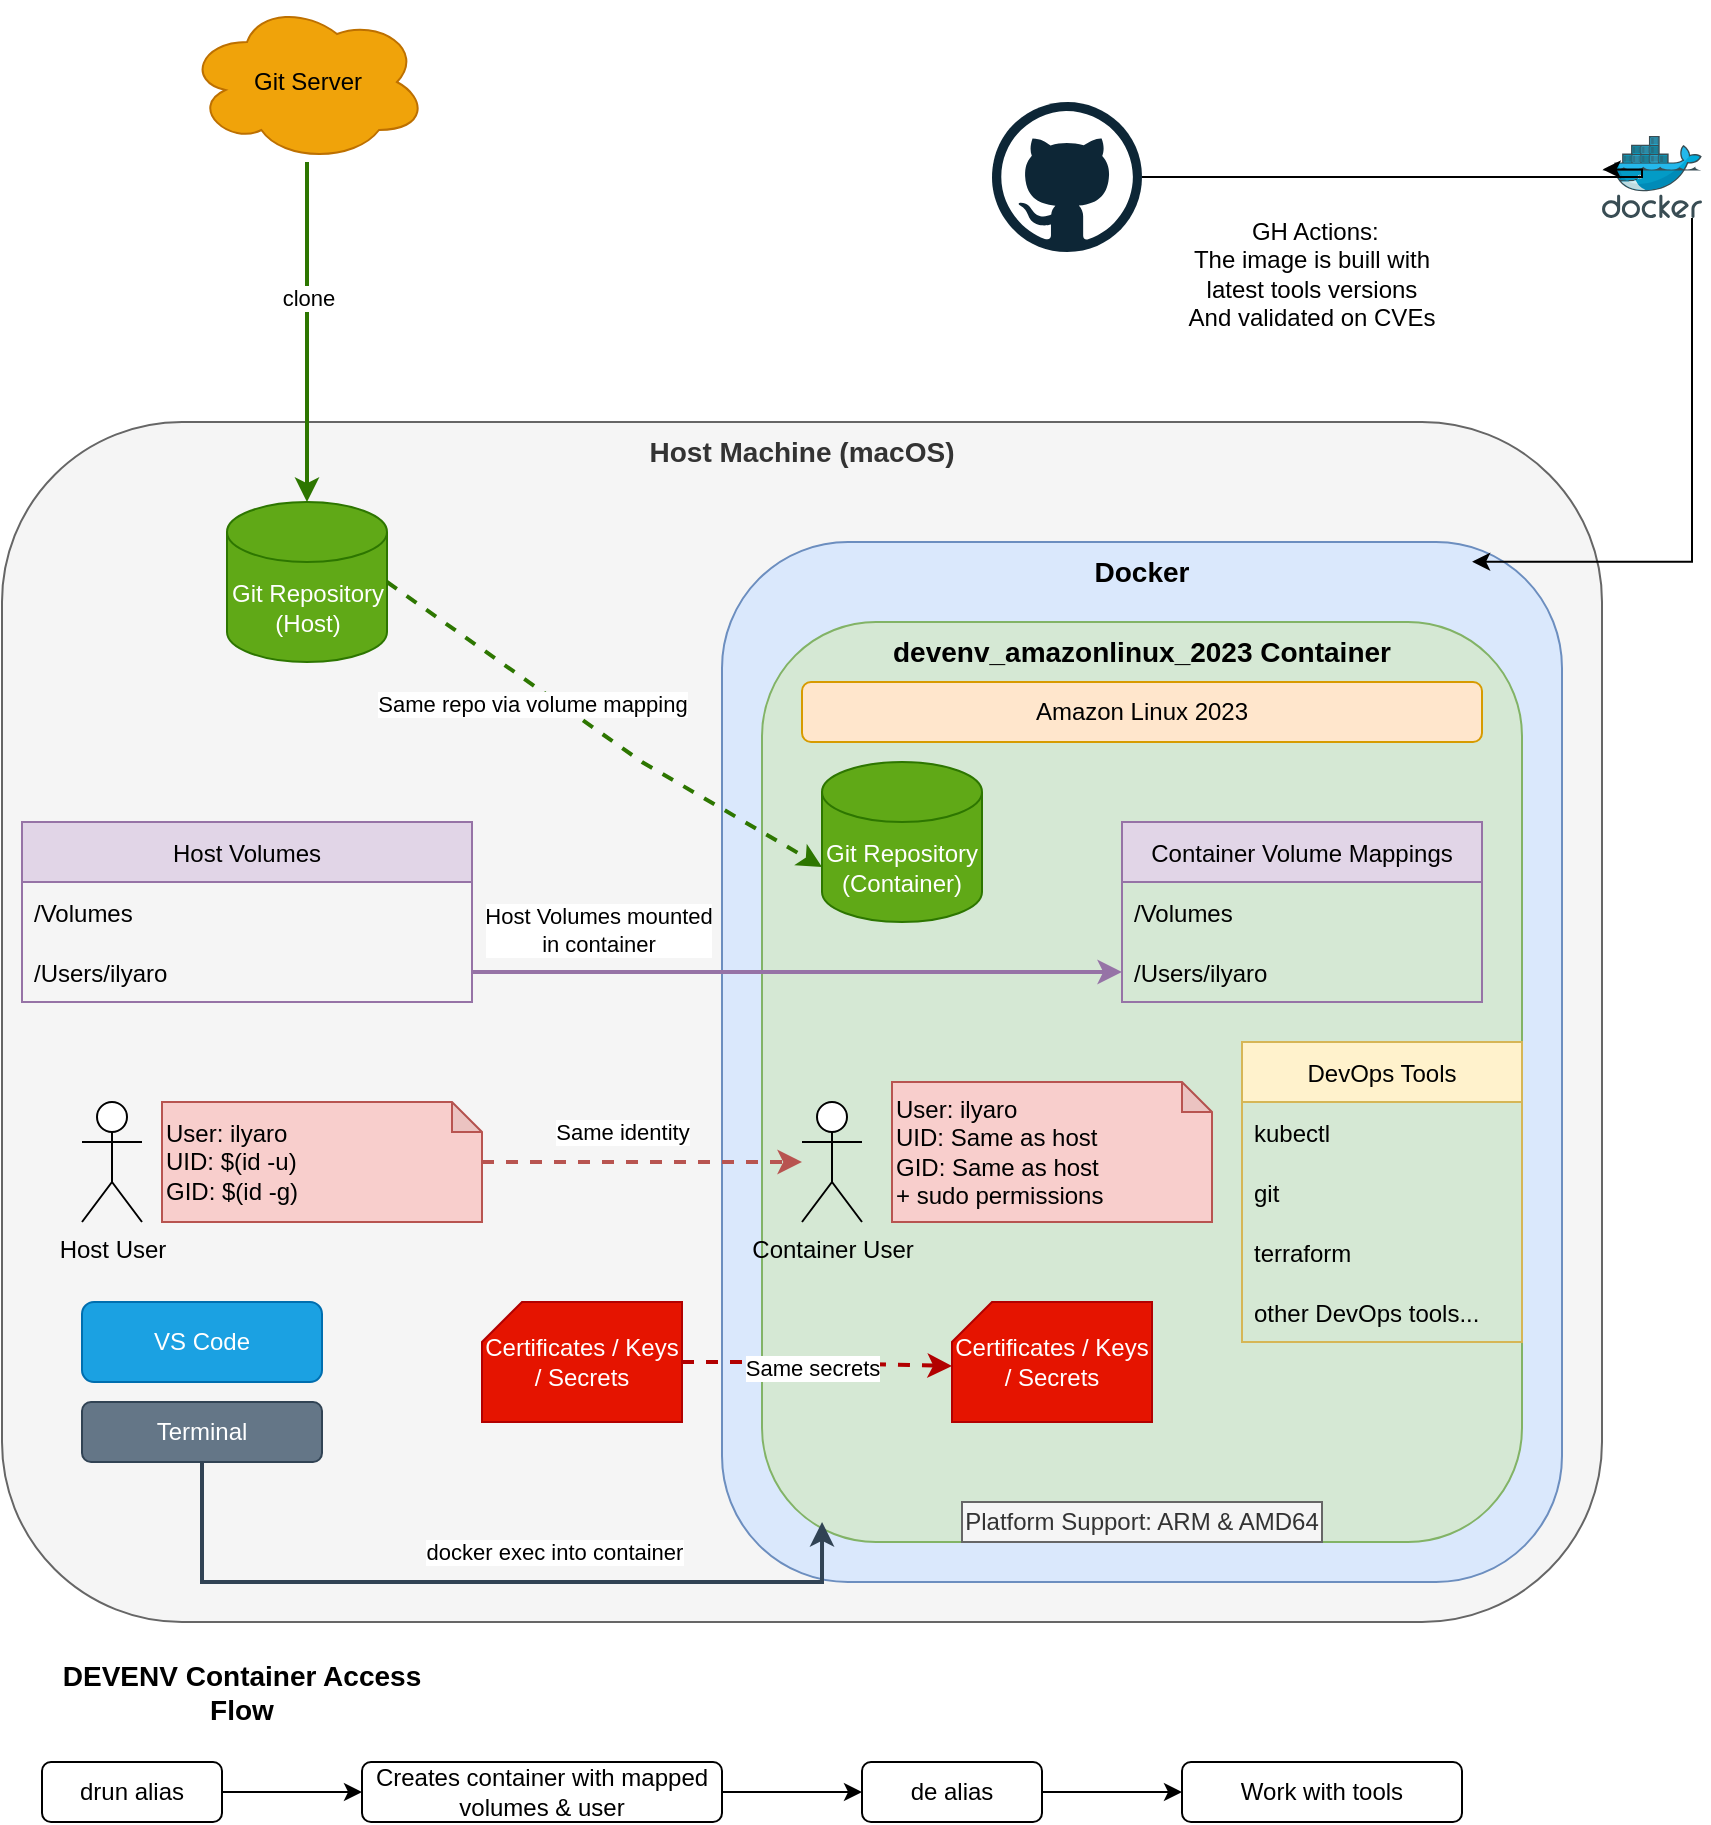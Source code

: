 <mxfile version="24.7.8">
  <diagram name="DevOps Container Environment" id="mRFWqYN62mNXsYdciQFr">
    <mxGraphModel dx="1537" dy="1845" grid="1" gridSize="10" guides="1" tooltips="1" connect="1" arrows="1" fold="1" page="1" pageScale="1" pageWidth="850" pageHeight="1100" math="0" shadow="0">
      <root>
        <mxCell id="0" />
        <mxCell id="1" parent="0" />
        <mxCell id="OBFRpq9fA7amm1uZNBog-1" value="Host Machine (macOS)" style="rounded=1;whiteSpace=wrap;html=1;fillColor=#f5f5f5;strokeColor=#666666;fontColor=#333333;verticalAlign=top;fontSize=14;fontStyle=1" vertex="1" parent="1">
          <mxGeometry x="100" y="100" width="650" height="500" as="geometry" />
        </mxCell>
        <mxCell id="OBFRpq9fA7amm1uZNBog-2" value="Docker" style="rounded=1;whiteSpace=wrap;html=1;fillColor=#dae8fc;strokeColor=#6c8ebf;verticalAlign=top;fontSize=14;fontStyle=1" vertex="1" parent="1">
          <mxGeometry x="150" y="160" width="550" height="400" as="geometry" />
        </mxCell>
        <mxCell id="OBFRpq9fA7amm1uZNBog-3" value="devenv_amazonlinux_2023 Container" style="rounded=1;whiteSpace=wrap;html=1;fillColor=#d5e8d4;strokeColor=#82b366;verticalAlign=top;fontSize=14;fontStyle=1" vertex="1" parent="1">
          <mxGeometry x="200" y="220" width="450" height="300" as="geometry" />
        </mxCell>
        <mxCell id="OBFRpq9fA7amm1uZNBog-4" value="Amazon Linux 2023" style="rounded=1;whiteSpace=wrap;html=1;fillColor=#ffe6cc;strokeColor=#d79b00;fontSize=12;" vertex="1" parent="1">
          <mxGeometry x="225" y="260" width="400" height="30" as="geometry" />
        </mxCell>
        <mxCell id="OBFRpq9fA7amm1uZNBog-5" value="DevOps Tools" style="swimlane;fontStyle=0;childLayout=stackLayout;horizontal=1;startSize=30;horizontalStack=0;resizeParent=1;resizeParentMax=0;resizeLast=0;collapsible=1;marginBottom=0;fillColor=#fff2cc;strokeColor=#d6b656;" vertex="1" parent="1">
          <mxGeometry x="225" y="310" width="140" height="90" as="geometry" />
        </mxCell>
        <mxCell id="OBFRpq9fA7amm1uZNBog-6" value="kubectl" style="text;strokeColor=none;fillColor=none;align=left;verticalAlign=middle;spacingLeft=4;spacingRight=4;overflow=hidden;points=[[0,0.5],[1,0.5]];portConstraint=eastwest;rotatable=0;" vertex="1" parent="OBFRpq9fA7amm1uZNBog-5">
          <mxGeometry y="30" width="140" height="30" as="geometry" />
        </mxCell>
        <mxCell id="OBFRpq9fA7amm1uZNBog-7" value="other DevOps tools..." style="text;strokeColor=none;fillColor=none;align=left;verticalAlign=middle;spacingLeft=4;spacingRight=4;overflow=hidden;points=[[0,0.5],[1,0.5]];portConstraint=eastwest;rotatable=0;" vertex="1" parent="OBFRpq9fA7amm1uZNBog-5">
          <mxGeometry y="60" width="140" height="30" as="geometry" />
        </mxCell>
        <mxCell id="OBFRpq9fA7amm1uZNBog-8" value="Volume Mappings" style="swimlane;fontStyle=0;childLayout=stackLayout;horizontal=1;startSize=30;horizontalStack=0;resizeParent=1;resizeParentMax=0;resizeLast=0;collapsible=1;marginBottom=0;fillColor=#e1d5e7;strokeColor=#9673a6;" vertex="1" parent="1">
          <mxGeometry x="400" y="310" width="225" height="90" as="geometry" />
        </mxCell>
        <mxCell id="OBFRpq9fA7amm1uZNBog-9" value="/Volumes → /Volumes" style="text;strokeColor=none;fillColor=none;align=left;verticalAlign=middle;spacingLeft=4;spacingRight=4;overflow=hidden;points=[[0,0.5],[1,0.5]];portConstraint=eastwest;rotatable=0;" vertex="1" parent="OBFRpq9fA7amm1uZNBog-8">
          <mxGeometry y="30" width="225" height="30" as="geometry" />
        </mxCell>
        <mxCell id="OBFRpq9fA7amm1uZNBog-10" value="${HOME} → ${HOME}" style="text;strokeColor=none;fillColor=none;align=left;verticalAlign=middle;spacingLeft=4;spacingRight=4;overflow=hidden;points=[[0,0.5],[1,0.5]];portConstraint=eastwest;rotatable=0;" vertex="1" parent="OBFRpq9fA7amm1uZNBog-8">
          <mxGeometry y="60" width="225" height="30" as="geometry" />
        </mxCell>
        <mxCell id="OBFRpq9fA7amm1uZNBog-12" value="User Configuration" style="shape=note;whiteSpace=wrap;html=1;backgroundOutline=1;darkOpacity=0.05;fillColor=#f8cecc;strokeColor=#b85450;" vertex="1" parent="1">
          <mxGeometry x="225" y="420" width="140" height="60" as="geometry" />
        </mxCell>
        <mxCell id="OBFRpq9fA7amm1uZNBog-14" value="Workflow" style="text;html=1;strokeColor=none;fillColor=none;align=center;verticalAlign=middle;whiteSpace=wrap;rounded=0;fontSize=14;fontStyle=1" vertex="1" parent="1">
          <mxGeometry x="100" y="600" width="60" height="30" as="geometry" />
        </mxCell>
        <mxCell id="OBFRpq9fA7amm1uZNBog-15" value="drun alias" style="rounded=1;whiteSpace=wrap;html=1;" vertex="1" parent="1">
          <mxGeometry x="170" y="600" width="90" height="30" as="geometry" />
        </mxCell>
        <mxCell id="OBFRpq9fA7amm1uZNBog-16" value="Creates container with mapped volumes &amp; user" style="rounded=1;whiteSpace=wrap;html=1;" vertex="1" parent="1">
          <mxGeometry x="300" y="600" width="180" height="30" as="geometry" />
        </mxCell>
        <mxCell id="OBFRpq9fA7amm1uZNBog-17" value="de alias" style="rounded=1;whiteSpace=wrap;html=1;" vertex="1" parent="1">
          <mxGeometry x="520" y="600" width="90" height="30" as="geometry" />
        </mxCell>
        <mxCell id="OBFRpq9fA7amm1uZNBog-18" value="Work with tools" style="rounded=1;whiteSpace=wrap;html=1;" vertex="1" parent="1">
          <mxGeometry x="650" y="600" width="90" height="30" as="geometry" />
        </mxCell>
        <mxCell id="OBFRpq9fA7amm1uZNBog-19" value="" style="endArrow=classic;html=1;rounded=0;exitX=1;exitY=0.5;exitDx=0;exitDy=0;entryX=0;entryY=0.5;entryDx=0;entryDy=0;" edge="1" parent="1" source="OBFRpq9fA7amm1uZNBog-15" target="OBFRpq9fA7amm1uZNBog-16">
          <mxGeometry width="50" height="50" relative="1" as="geometry">
            <mxPoint x="400" y="420" as="sourcePoint" />
            <mxPoint x="450" y="370" as="targetPoint" />
          </mxGeometry>
        </mxCell>
        <mxCell id="OBFRpq9fA7amm1uZNBog-20" value="" style="endArrow=classic;html=1;rounded=0;exitX=1;exitY=0.5;exitDx=0;exitDy=0;entryX=0;entryY=0.5;entryDx=0;entryDy=0;" edge="1" parent="1" source="OBFRpq9fA7amm1uZNBog-16" target="OBFRpq9fA7amm1uZNBog-17">
          <mxGeometry width="50" height="50" relative="1" as="geometry">
            <mxPoint x="270" y="615" as="sourcePoint" />
            <mxPoint x="310" y="615" as="targetPoint" />
          </mxGeometry>
        </mxCell>
        <mxCell id="OBFRpq9fA7amm1uZNBog-21" value="" style="endArrow=classic;html=1;rounded=0;exitX=1;exitY=0.5;exitDx=0;exitDy=0;entryX=0;entryY=0.5;entryDx=0;entryDy=0;" edge="1" parent="1" source="OBFRpq9fA7amm1uZNBog-17" target="OBFRpq9fA7amm1uZNBog-18">
          <mxGeometry width="50" height="50" relative="1" as="geometry">
            <mxPoint x="490" y="615" as="sourcePoint" />
            <mxPoint x="530" y="615" as="targetPoint" />
          </mxGeometry>
        </mxCell>
        <mxCell id="OBFRpq9fA7amm1uZNBog-22" value="Platform Support: ARM &amp; AMD64" style="text;html=1;strokeColor=#666666;fillColor=#f5f5f5;align=center;verticalAlign=middle;whiteSpace=wrap;rounded=0;fontColor=#333333;" vertex="1" parent="1">
          <mxGeometry x="225" y="490" width="400" height="20" as="geometry" />
        </mxCell>
        <mxCell id="OBFRpq9fA7amm1uZNBog-23" value="Host Machine (macOS)" style="rounded=1;whiteSpace=wrap;html=1;fillColor=#f5f5f5;strokeColor=#666666;fontColor=#333333;verticalAlign=top;fontSize=14;fontStyle=1" vertex="1" parent="1">
          <mxGeometry x="40" y="40" width="800" height="600" as="geometry" />
        </mxCell>
        <mxCell id="OBFRpq9fA7amm1uZNBog-24" value="Docker" style="rounded=1;whiteSpace=wrap;html=1;fillColor=#dae8fc;strokeColor=#6c8ebf;verticalAlign=top;fontSize=14;fontStyle=1" vertex="1" parent="1">
          <mxGeometry x="400" y="100" width="420" height="520" as="geometry" />
        </mxCell>
        <mxCell id="OBFRpq9fA7amm1uZNBog-25" value="devenv_amazonlinux_2023 Container" style="rounded=1;whiteSpace=wrap;html=1;fillColor=#d5e8d4;strokeColor=#82b366;verticalAlign=top;fontSize=14;fontStyle=1" vertex="1" parent="1">
          <mxGeometry x="420" y="140" width="380" height="460" as="geometry" />
        </mxCell>
        <mxCell id="OBFRpq9fA7amm1uZNBog-26" value="Amazon Linux 2023" style="rounded=1;whiteSpace=wrap;html=1;fillColor=#ffe6cc;strokeColor=#d79b00;fontSize=12;" vertex="1" parent="1">
          <mxGeometry x="440" y="170" width="340" height="30" as="geometry" />
        </mxCell>
        <mxCell id="OBFRpq9fA7amm1uZNBog-27" value="DevOps Tools" style="swimlane;fontStyle=0;childLayout=stackLayout;horizontal=1;startSize=30;horizontalStack=0;resizeParent=1;resizeParentMax=0;resizeLast=0;collapsible=1;marginBottom=0;fillColor=#fff2cc;strokeColor=#d6b656;" vertex="1" parent="1">
          <mxGeometry x="660" y="350" width="140" height="150" as="geometry" />
        </mxCell>
        <mxCell id="OBFRpq9fA7amm1uZNBog-28" value="kubectl" style="text;strokeColor=none;fillColor=none;align=left;verticalAlign=middle;spacingLeft=4;spacingRight=4;overflow=hidden;points=[[0,0.5],[1,0.5]];portConstraint=eastwest;rotatable=0;" vertex="1" parent="OBFRpq9fA7amm1uZNBog-27">
          <mxGeometry y="30" width="140" height="30" as="geometry" />
        </mxCell>
        <mxCell id="OBFRpq9fA7amm1uZNBog-29" value="git" style="text;strokeColor=none;fillColor=none;align=left;verticalAlign=middle;spacingLeft=4;spacingRight=4;overflow=hidden;points=[[0,0.5],[1,0.5]];portConstraint=eastwest;rotatable=0;" vertex="1" parent="OBFRpq9fA7amm1uZNBog-27">
          <mxGeometry y="60" width="140" height="30" as="geometry" />
        </mxCell>
        <mxCell id="OBFRpq9fA7amm1uZNBog-30" value="terraform" style="text;strokeColor=none;fillColor=none;align=left;verticalAlign=middle;spacingLeft=4;spacingRight=4;overflow=hidden;points=[[0,0.5],[1,0.5]];portConstraint=eastwest;rotatable=0;" vertex="1" parent="OBFRpq9fA7amm1uZNBog-27">
          <mxGeometry y="90" width="140" height="30" as="geometry" />
        </mxCell>
        <mxCell id="OBFRpq9fA7amm1uZNBog-31" value="other DevOps tools..." style="text;strokeColor=none;fillColor=none;align=left;verticalAlign=middle;spacingLeft=4;spacingRight=4;overflow=hidden;points=[[0,0.5],[1,0.5]];portConstraint=eastwest;rotatable=0;" vertex="1" parent="OBFRpq9fA7amm1uZNBog-27">
          <mxGeometry y="120" width="140" height="30" as="geometry" />
        </mxCell>
        <mxCell id="OBFRpq9fA7amm1uZNBog-32" value="Host Volumes" style="swimlane;fontStyle=0;childLayout=stackLayout;horizontal=1;startSize=30;horizontalStack=0;resizeParent=1;resizeParentMax=0;resizeLast=0;collapsible=1;marginBottom=0;fillColor=#e1d5e7;strokeColor=#9673a6;" vertex="1" parent="1">
          <mxGeometry x="50" y="240" width="225" height="90" as="geometry" />
        </mxCell>
        <mxCell id="OBFRpq9fA7amm1uZNBog-33" value="/Volumes" style="text;strokeColor=none;fillColor=none;align=left;verticalAlign=middle;spacingLeft=4;spacingRight=4;overflow=hidden;points=[[0,0.5],[1,0.5]];portConstraint=eastwest;rotatable=0;" vertex="1" parent="OBFRpq9fA7amm1uZNBog-32">
          <mxGeometry y="30" width="225" height="30" as="geometry" />
        </mxCell>
        <mxCell id="OBFRpq9fA7amm1uZNBog-34" value="/Users/ilyaro" style="text;strokeColor=none;fillColor=none;align=left;verticalAlign=middle;spacingLeft=4;spacingRight=4;overflow=hidden;points=[[0,0.5],[1,0.5]];portConstraint=eastwest;rotatable=0;" vertex="1" parent="OBFRpq9fA7amm1uZNBog-32">
          <mxGeometry y="60" width="225" height="30" as="geometry" />
        </mxCell>
        <mxCell id="OBFRpq9fA7amm1uZNBog-36" value="Container Volume Mappings" style="swimlane;fontStyle=0;childLayout=stackLayout;horizontal=1;startSize=30;horizontalStack=0;resizeParent=1;resizeParentMax=0;resizeLast=0;collapsible=1;marginBottom=0;fillColor=#e1d5e7;strokeColor=#9673a6;" vertex="1" parent="1">
          <mxGeometry x="600" y="240" width="180" height="90" as="geometry" />
        </mxCell>
        <mxCell id="OBFRpq9fA7amm1uZNBog-37" value="/Volumes" style="text;strokeColor=none;fillColor=none;align=left;verticalAlign=middle;spacingLeft=4;spacingRight=4;overflow=hidden;points=[[0,0.5],[1,0.5]];portConstraint=eastwest;rotatable=0;" vertex="1" parent="OBFRpq9fA7amm1uZNBog-36">
          <mxGeometry y="30" width="180" height="30" as="geometry" />
        </mxCell>
        <mxCell id="OBFRpq9fA7amm1uZNBog-38" value="/Users/ilyaro" style="text;strokeColor=none;fillColor=none;align=left;verticalAlign=middle;spacingLeft=4;spacingRight=4;overflow=hidden;points=[[0,0.5],[1,0.5]];portConstraint=eastwest;rotatable=0;" vertex="1" parent="OBFRpq9fA7amm1uZNBog-36">
          <mxGeometry y="60" width="180" height="30" as="geometry" />
        </mxCell>
        <mxCell id="OBFRpq9fA7amm1uZNBog-40" value="" style="endArrow=classic;html=1;rounded=0;exitX=1;exitY=0.5;exitDx=0;exitDy=0;entryX=0;entryY=0.5;entryDx=0;entryDy=0;strokeColor=#9673a6;strokeWidth=2;" edge="1" parent="1" source="OBFRpq9fA7amm1uZNBog-34" target="OBFRpq9fA7amm1uZNBog-38">
          <mxGeometry width="50" height="50" relative="1" as="geometry">
            <mxPoint x="400" y="420" as="sourcePoint" />
            <mxPoint x="450" y="370" as="targetPoint" />
          </mxGeometry>
        </mxCell>
        <mxCell id="OBFRpq9fA7amm1uZNBog-43" value="Host User" style="shape=umlActor;verticalLabelPosition=bottom;verticalAlign=top;html=1;outlineConnect=0;" vertex="1" parent="1">
          <mxGeometry x="80" y="380" width="30" height="60" as="geometry" />
        </mxCell>
        <mxCell id="OBFRpq9fA7amm1uZNBog-44" value="User: ilyaro&lt;br&gt;UID: $(id -u)&lt;br&gt;GID: $(id -g)" style="shape=note;whiteSpace=wrap;html=1;backgroundOutline=1;darkOpacity=0.05;fillColor=#f8cecc;strokeColor=#b85450;align=left;size=15;" vertex="1" parent="1">
          <mxGeometry x="120" y="380" width="160" height="60" as="geometry" />
        </mxCell>
        <mxCell id="OBFRpq9fA7amm1uZNBog-45" value="Container User" style="shape=umlActor;verticalLabelPosition=bottom;verticalAlign=top;html=1;outlineConnect=0;" vertex="1" parent="1">
          <mxGeometry x="440" y="380" width="30" height="60" as="geometry" />
        </mxCell>
        <mxCell id="OBFRpq9fA7amm1uZNBog-46" value="User: ilyaro&lt;br&gt;UID: Same as host&lt;br&gt;GID: Same as host&lt;br&gt;+ sudo permissions" style="shape=note;whiteSpace=wrap;html=1;backgroundOutline=1;darkOpacity=0.05;fillColor=#f8cecc;strokeColor=#b85450;align=left;size=15;" vertex="1" parent="1">
          <mxGeometry x="485" y="370" width="160" height="70" as="geometry" />
        </mxCell>
        <mxCell id="OBFRpq9fA7amm1uZNBog-47" value="" style="endArrow=classic;html=1;rounded=0;exitX=1;exitY=0.5;exitDx=0;exitDy=0;entryX=0;entryY=0.5;entryDx=0;entryDy=0;strokeColor=#b85450;strokeWidth=2;dashed=1;" edge="1" parent="1">
          <mxGeometry width="50" height="50" relative="1" as="geometry">
            <mxPoint x="280" y="410" as="sourcePoint" />
            <mxPoint x="440" y="410" as="targetPoint" />
            <Array as="points">
              <mxPoint x="360" y="410" />
            </Array>
          </mxGeometry>
        </mxCell>
        <mxCell id="OBFRpq9fA7amm1uZNBog-48" value="Same identity" style="edgeLabel;html=1;align=center;verticalAlign=middle;resizable=0;points=[];" vertex="1" connectable="0" parent="OBFRpq9fA7amm1uZNBog-47">
          <mxGeometry x="-0.091" y="1" relative="1" as="geometry">
            <mxPoint x="-3" y="-14" as="offset" />
          </mxGeometry>
        </mxCell>
        <mxCell id="OBFRpq9fA7amm1uZNBog-49" value="Git Server" style="ellipse;shape=cloud;whiteSpace=wrap;html=1;fillColor=#f0a30a;fontColor=#000000;strokeColor=#BD7000;" vertex="1" parent="1">
          <mxGeometry x="132.5" y="-170" width="120" height="80" as="geometry" />
        </mxCell>
        <mxCell id="OBFRpq9fA7amm1uZNBog-50" value="Git Repository&#xa;(Host)" style="shape=cylinder3;whiteSpace=wrap;html=1;boundedLbl=1;backgroundOutline=1;size=15;fillColor=#60a917;fontColor=#ffffff;strokeColor=#2D7600;" vertex="1" parent="1">
          <mxGeometry x="152.5" y="80" width="80" height="80" as="geometry" />
        </mxCell>
        <mxCell id="OBFRpq9fA7amm1uZNBog-51" value="Git Repository&#xa;(Container)" style="shape=cylinder3;whiteSpace=wrap;html=1;boundedLbl=1;backgroundOutline=1;size=15;fillColor=#60a917;fontColor=#ffffff;strokeColor=#2D7600;" vertex="1" parent="1">
          <mxGeometry x="450" y="210" width="80" height="80" as="geometry" />
        </mxCell>
        <mxCell id="OBFRpq9fA7amm1uZNBog-52" value="" style="endArrow=classic;html=1;rounded=0;exitX=0.5;exitY=1;exitDx=0;exitDy=0;exitPerimeter=0;entryX=0.5;entryY=0;entryDx=0;entryDy=0;entryPerimeter=0;strokeColor=#2D7600;strokeWidth=2;" edge="1" parent="1" source="OBFRpq9fA7amm1uZNBog-49" target="OBFRpq9fA7amm1uZNBog-50">
          <mxGeometry width="50" height="50" relative="1" as="geometry">
            <mxPoint x="400" y="420" as="sourcePoint" />
            <mxPoint x="450" y="370" as="targetPoint" />
          </mxGeometry>
        </mxCell>
        <mxCell id="OBFRpq9fA7amm1uZNBog-53" value="clone" style="edgeLabel;html=1;align=center;verticalAlign=middle;resizable=0;points=[];" vertex="1" connectable="0" parent="OBFRpq9fA7amm1uZNBog-52">
          <mxGeometry x="-0.2" relative="1" as="geometry">
            <mxPoint as="offset" />
          </mxGeometry>
        </mxCell>
        <mxCell id="OBFRpq9fA7amm1uZNBog-54" value="" style="endArrow=classic;html=1;rounded=0;exitX=1;exitY=0.5;exitDx=0;exitDy=0;exitPerimeter=0;entryX=0;entryY=0;entryDx=0;entryDy=52.5;entryPerimeter=0;strokeColor=#2D7600;strokeWidth=2;dashed=1;" edge="1" parent="1" source="OBFRpq9fA7amm1uZNBog-50" target="OBFRpq9fA7amm1uZNBog-51">
          <mxGeometry width="50" height="50" relative="1" as="geometry">
            <mxPoint x="400" y="420" as="sourcePoint" />
            <mxPoint x="450" y="370" as="targetPoint" />
            <Array as="points">
              <mxPoint x="360" y="210" />
            </Array>
          </mxGeometry>
        </mxCell>
        <mxCell id="OBFRpq9fA7amm1uZNBog-55" value="Same repo via volume mapping" style="edgeLabel;html=1;align=center;verticalAlign=middle;resizable=0;points=[];" vertex="1" connectable="0" parent="OBFRpq9fA7amm1uZNBog-54">
          <mxGeometry x="0.071" y="1" relative="1" as="geometry">
            <mxPoint x="-42" y="-19" as="offset" />
          </mxGeometry>
        </mxCell>
        <mxCell id="OBFRpq9fA7amm1uZNBog-56" value="VS Code" style="rounded=1;whiteSpace=wrap;html=1;fillColor=#1ba1e2;fontColor=#ffffff;strokeColor=#006EAF;" vertex="1" parent="1">
          <mxGeometry x="80" y="480" width="120" height="40" as="geometry" />
        </mxCell>
        <mxCell id="OBFRpq9fA7amm1uZNBog-57" value="Terminal" style="rounded=1;whiteSpace=wrap;html=1;fillColor=#647687;fontColor=#ffffff;strokeColor=#314354;" vertex="1" parent="1">
          <mxGeometry x="80" y="530" width="120" height="30" as="geometry" />
        </mxCell>
        <mxCell id="OBFRpq9fA7amm1uZNBog-58" value="" style="endArrow=classic;html=1;rounded=0;entryX=0.079;entryY=1;entryDx=0;entryDy=0;entryPerimeter=0;strokeColor=#314354;strokeWidth=2;" edge="1" parent="1" source="OBFRpq9fA7amm1uZNBog-57">
          <mxGeometry width="50" height="50" relative="1" as="geometry">
            <mxPoint x="200" y="535" as="sourcePoint" />
            <mxPoint x="450.02" y="590" as="targetPoint" />
            <Array as="points">
              <mxPoint x="140" y="620" />
              <mxPoint x="240" y="620" />
              <mxPoint x="450" y="620" />
            </Array>
          </mxGeometry>
        </mxCell>
        <mxCell id="OBFRpq9fA7amm1uZNBog-59" value="docker exec into container" style="edgeLabel;html=1;align=center;verticalAlign=middle;resizable=0;points=[];" vertex="1" connectable="0" parent="OBFRpq9fA7amm1uZNBog-58">
          <mxGeometry x="0.181" y="-2" relative="1" as="geometry">
            <mxPoint y="-17" as="offset" />
          </mxGeometry>
        </mxCell>
        <mxCell id="OBFRpq9fA7amm1uZNBog-63" value="Certificates / Keys / Secrets" style="shape=card;whiteSpace=wrap;html=1;fillColor=#e51400;fontColor=#ffffff;strokeColor=#B20000;size=20;" vertex="1" parent="1">
          <mxGeometry x="280" y="480" width="100" height="60" as="geometry" />
        </mxCell>
        <mxCell id="OBFRpq9fA7amm1uZNBog-65" value="Certificates / Keys / Secrets" style="shape=card;whiteSpace=wrap;html=1;fillColor=#e51400;fontColor=#ffffff;strokeColor=#B20000;size=20;" vertex="1" parent="1">
          <mxGeometry x="515" y="480" width="100" height="60" as="geometry" />
        </mxCell>
        <mxCell id="OBFRpq9fA7amm1uZNBog-66" value="" style="endArrow=classic;html=1;rounded=0;entryX=0;entryY=0;entryDx=0;entryDy=32;entryPerimeter=0;strokeColor=#B20000;strokeWidth=2;dashed=1;" edge="1" parent="1" source="OBFRpq9fA7amm1uZNBog-63" target="OBFRpq9fA7amm1uZNBog-65">
          <mxGeometry width="50" height="50" relative="1" as="geometry">
            <mxPoint x="400" y="420" as="sourcePoint" />
            <mxPoint x="450" y="370" as="targetPoint" />
            <Array as="points">
              <mxPoint x="420" y="510" />
            </Array>
          </mxGeometry>
        </mxCell>
        <mxCell id="OBFRpq9fA7amm1uZNBog-67" value="Same secrets" style="edgeLabel;html=1;align=center;verticalAlign=middle;resizable=0;points=[];" vertex="1" connectable="0" parent="OBFRpq9fA7amm1uZNBog-66">
          <mxGeometry x="-0.037" y="-2" relative="1" as="geometry">
            <mxPoint as="offset" />
          </mxGeometry>
        </mxCell>
        <mxCell id="OBFRpq9fA7amm1uZNBog-68" value="Platform Support: ARM &amp; AMD64" style="text;html=1;strokeColor=#666666;fillColor=#f5f5f5;align=center;verticalAlign=middle;whiteSpace=wrap;rounded=0;fontColor=#333333;" vertex="1" parent="1">
          <mxGeometry x="520" y="580" width="180" height="20" as="geometry" />
        </mxCell>
        <mxCell id="OBFRpq9fA7amm1uZNBog-69" value="DEVENV Container Access Flow" style="text;html=1;strokeColor=none;fillColor=none;align=center;verticalAlign=middle;whiteSpace=wrap;rounded=0;fontSize=14;fontStyle=1" vertex="1" parent="1">
          <mxGeometry x="60" y="660" width="200" height="30" as="geometry" />
        </mxCell>
        <mxCell id="OBFRpq9fA7amm1uZNBog-70" value="drun alias" style="rounded=1;whiteSpace=wrap;html=1;" vertex="1" parent="1">
          <mxGeometry x="60" y="710" width="90" height="30" as="geometry" />
        </mxCell>
        <mxCell id="OBFRpq9fA7amm1uZNBog-71" value="Creates container with mapped volumes &amp; user" style="rounded=1;whiteSpace=wrap;html=1;" vertex="1" parent="1">
          <mxGeometry x="220" y="710" width="180" height="30" as="geometry" />
        </mxCell>
        <mxCell id="OBFRpq9fA7amm1uZNBog-72" value="de alias" style="rounded=1;whiteSpace=wrap;html=1;" vertex="1" parent="1">
          <mxGeometry x="470" y="710" width="90" height="30" as="geometry" />
        </mxCell>
        <mxCell id="OBFRpq9fA7amm1uZNBog-73" value="Work with tools" style="rounded=1;whiteSpace=wrap;html=1;" vertex="1" parent="1">
          <mxGeometry x="630" y="710" width="140" height="30" as="geometry" />
        </mxCell>
        <mxCell id="OBFRpq9fA7amm1uZNBog-74" value="" style="endArrow=classic;html=1;rounded=0;exitX=1;exitY=0.5;exitDx=0;exitDy=0;entryX=0;entryY=0.5;entryDx=0;entryDy=0;" edge="1" parent="1" source="OBFRpq9fA7amm1uZNBog-70" target="OBFRpq9fA7amm1uZNBog-71">
          <mxGeometry width="50" height="50" relative="1" as="geometry">
            <mxPoint x="410" y="440" as="sourcePoint" />
            <mxPoint x="460" y="390" as="targetPoint" />
          </mxGeometry>
        </mxCell>
        <mxCell id="OBFRpq9fA7amm1uZNBog-75" value="" style="endArrow=classic;html=1;rounded=0;exitX=1;exitY=0.5;exitDx=0;exitDy=0;entryX=0;entryY=0.5;entryDx=0;entryDy=0;" edge="1" parent="1" source="OBFRpq9fA7amm1uZNBog-71" target="OBFRpq9fA7amm1uZNBog-72">
          <mxGeometry width="50" height="50" relative="1" as="geometry">
            <mxPoint x="280" y="635" as="sourcePoint" />
            <mxPoint x="320" y="635" as="targetPoint" />
          </mxGeometry>
        </mxCell>
        <mxCell id="OBFRpq9fA7amm1uZNBog-76" value="" style="endArrow=classic;html=1;rounded=0;exitX=1;exitY=0.5;exitDx=0;exitDy=0;entryX=0;entryY=0.5;entryDx=0;entryDy=0;" edge="1" parent="1" source="OBFRpq9fA7amm1uZNBog-72" target="OBFRpq9fA7amm1uZNBog-73">
          <mxGeometry width="50" height="50" relative="1" as="geometry">
            <mxPoint x="500" y="635" as="sourcePoint" />
            <mxPoint x="540" y="635" as="targetPoint" />
          </mxGeometry>
        </mxCell>
        <mxCell id="OBFRpq9fA7amm1uZNBog-78" value="Host Volumes mounted&lt;br&gt;in container" style="edgeLabel;html=1;align=center;verticalAlign=middle;resizable=0;points=[];" vertex="1" connectable="0" parent="1">
          <mxGeometry x="340" y="390" as="geometry">
            <mxPoint x="-2" y="-96" as="offset" />
          </mxGeometry>
        </mxCell>
        <mxCell id="OBFRpq9fA7amm1uZNBog-79" value="" style="dashed=0;outlineConnect=0;html=1;align=center;labelPosition=center;verticalLabelPosition=bottom;verticalAlign=top;shape=mxgraph.weblogos.github" vertex="1" parent="1">
          <mxGeometry x="535" y="-120" width="75" height="75" as="geometry" />
        </mxCell>
        <mxCell id="OBFRpq9fA7amm1uZNBog-80" value="" style="image;sketch=0;aspect=fixed;html=1;points=[];align=center;fontSize=12;image=img/lib/mscae/Docker.svg;" vertex="1" parent="1">
          <mxGeometry x="840" y="-103" width="50" height="41" as="geometry" />
        </mxCell>
        <mxCell id="OBFRpq9fA7amm1uZNBog-81" style="edgeStyle=orthogonalEdgeStyle;rounded=0;orthogonalLoop=1;jettySize=auto;html=1;entryX=0.007;entryY=0.407;entryDx=0;entryDy=0;entryPerimeter=0;" edge="1" parent="1" source="OBFRpq9fA7amm1uZNBog-79" target="OBFRpq9fA7amm1uZNBog-80">
          <mxGeometry relative="1" as="geometry">
            <Array as="points">
              <mxPoint x="860" y="-82" />
            </Array>
          </mxGeometry>
        </mxCell>
        <mxCell id="OBFRpq9fA7amm1uZNBog-82" value="&amp;nbsp;GH Actions:&lt;br&gt;The image is buill with latest tools versions&lt;br&gt;And validated on CVEs" style="text;html=1;align=center;verticalAlign=middle;whiteSpace=wrap;rounded=0;" vertex="1" parent="1">
          <mxGeometry x="620" y="-69" width="150" height="69" as="geometry" />
        </mxCell>
        <mxCell id="OBFRpq9fA7amm1uZNBog-83" style="edgeStyle=orthogonalEdgeStyle;rounded=0;orthogonalLoop=1;jettySize=auto;html=1;entryX=0.893;entryY=0.019;entryDx=0;entryDy=0;entryPerimeter=0;" edge="1" parent="1" source="OBFRpq9fA7amm1uZNBog-80" target="OBFRpq9fA7amm1uZNBog-24">
          <mxGeometry relative="1" as="geometry">
            <Array as="points">
              <mxPoint x="885" y="110" />
            </Array>
          </mxGeometry>
        </mxCell>
      </root>
    </mxGraphModel>
  </diagram>
</mxfile>

